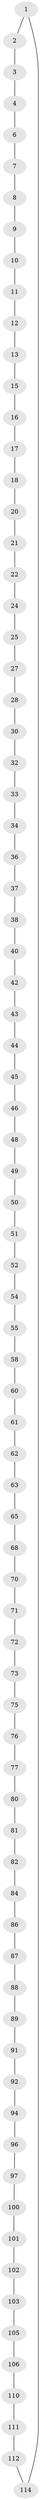 // original degree distribution, {2: 1.0}
// Generated by graph-tools (version 1.1) at 2025/20/03/04/25 18:20:18]
// undirected, 80 vertices, 80 edges
graph export_dot {
graph [start="1"]
  node [color=gray90,style=filled];
  1;
  2;
  3;
  4 [super="+5"];
  6;
  7;
  8;
  9;
  10;
  11;
  12;
  13 [super="+14"];
  15;
  16;
  17;
  18 [super="+19"];
  20;
  21;
  22 [super="+23"];
  24;
  25 [super="+26"];
  27;
  28 [super="+29"];
  30 [super="+31"];
  32;
  33;
  34 [super="+35"];
  36;
  37;
  38 [super="+39"];
  40 [super="+41"];
  42;
  43;
  44;
  45;
  46 [super="+47"];
  48;
  49;
  50;
  51;
  52 [super="+53"];
  54;
  55 [super="+56"];
  58 [super="+59"];
  60;
  61;
  62;
  63 [super="+64"];
  65 [super="+66"];
  68 [super="+69"];
  70;
  71;
  72;
  73 [super="+74"];
  75;
  76;
  77 [super="+78"];
  80;
  81;
  82 [super="+83"];
  84 [super="+85"];
  86;
  87;
  88;
  89 [super="+90"];
  91;
  92 [super="+93"];
  94 [super="+95"];
  96;
  97 [super="+98"];
  100;
  101;
  102;
  103 [super="+104"];
  105;
  106 [super="+107"];
  110;
  111;
  112 [super="+113"];
  114 [super="+115"];
  1 -- 2;
  1 -- 114;
  2 -- 3;
  3 -- 4;
  4 -- 6;
  6 -- 7;
  7 -- 8;
  8 -- 9;
  9 -- 10;
  10 -- 11;
  11 -- 12;
  12 -- 13;
  13 -- 15;
  15 -- 16;
  16 -- 17;
  17 -- 18;
  18 -- 20;
  20 -- 21;
  21 -- 22;
  22 -- 24;
  24 -- 25;
  25 -- 27;
  27 -- 28;
  28 -- 30;
  30 -- 32;
  32 -- 33;
  33 -- 34;
  34 -- 36;
  36 -- 37;
  37 -- 38;
  38 -- 40;
  40 -- 42;
  42 -- 43;
  43 -- 44;
  44 -- 45;
  45 -- 46;
  46 -- 48;
  48 -- 49;
  49 -- 50;
  50 -- 51;
  51 -- 52;
  52 -- 54;
  54 -- 55;
  55 -- 58;
  58 -- 60;
  60 -- 61;
  61 -- 62;
  62 -- 63;
  63 -- 65;
  65 -- 68;
  68 -- 70;
  70 -- 71;
  71 -- 72;
  72 -- 73;
  73 -- 75;
  75 -- 76;
  76 -- 77;
  77 -- 80;
  80 -- 81;
  81 -- 82;
  82 -- 84;
  84 -- 86;
  86 -- 87;
  87 -- 88;
  88 -- 89;
  89 -- 91;
  91 -- 92;
  92 -- 94;
  94 -- 96;
  96 -- 97;
  97 -- 100;
  100 -- 101;
  101 -- 102;
  102 -- 103;
  103 -- 105;
  105 -- 106;
  106 -- 110;
  110 -- 111;
  111 -- 112;
  112 -- 114;
}
